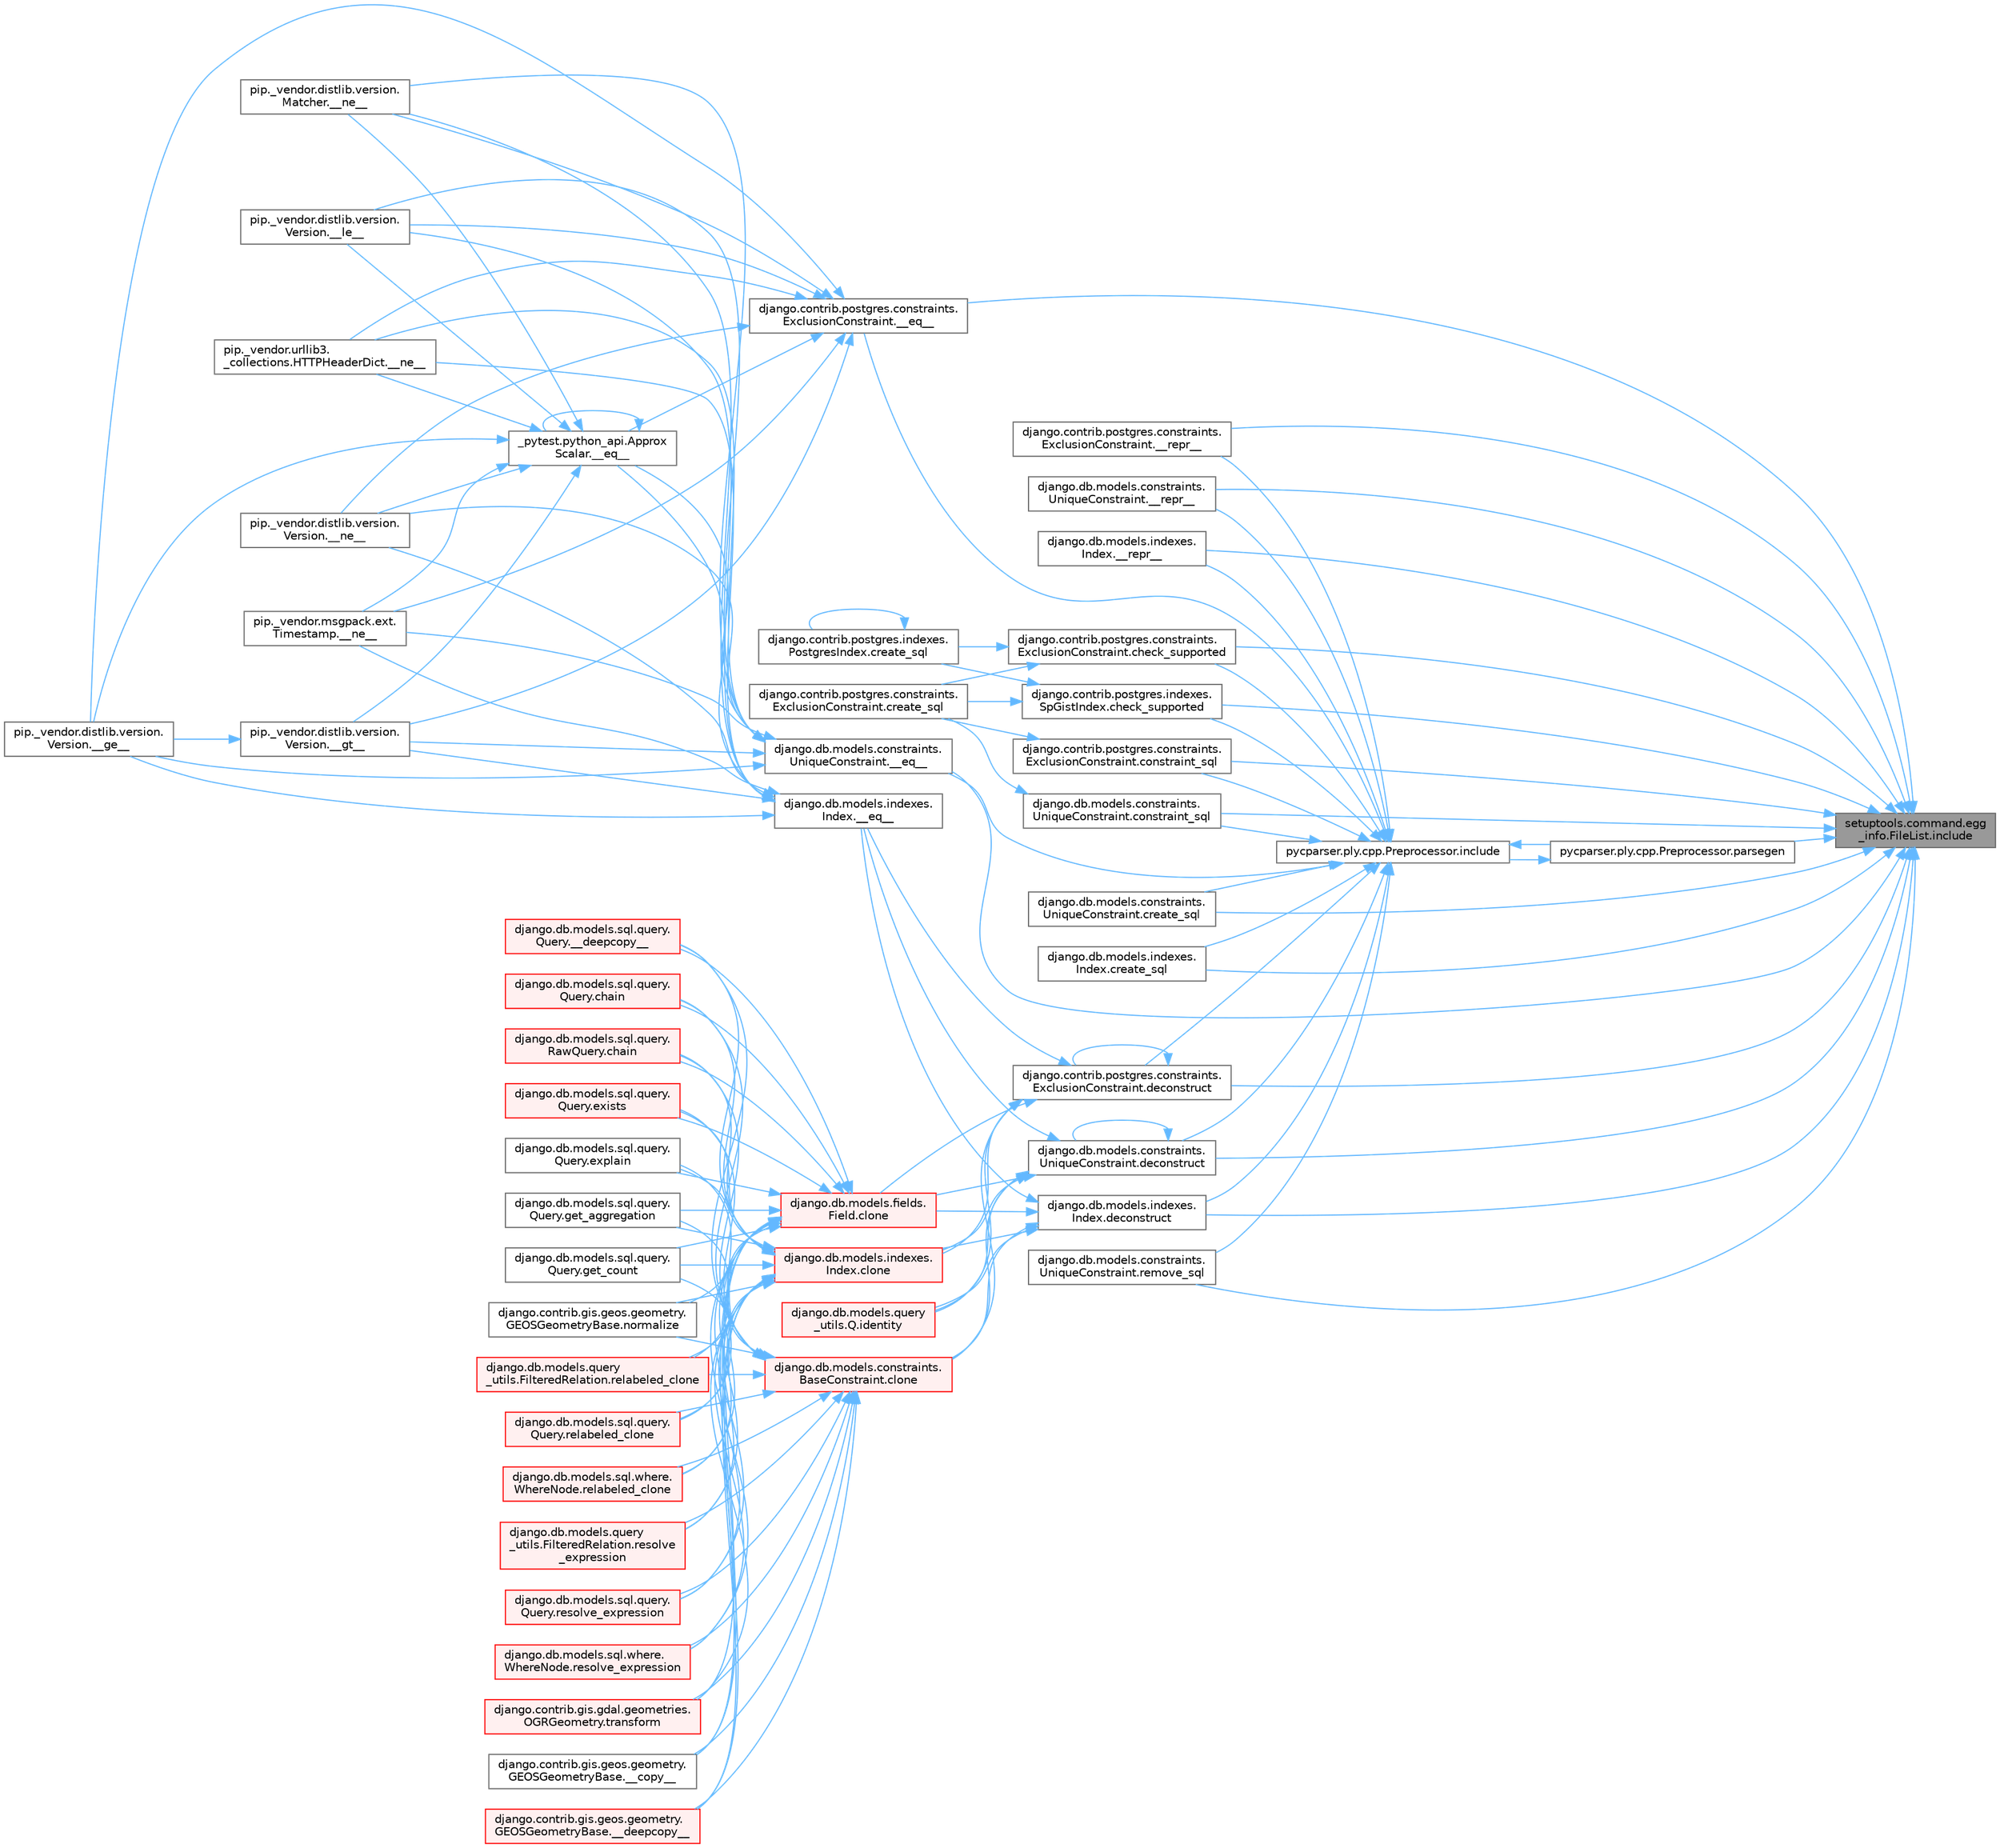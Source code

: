 digraph "setuptools.command.egg_info.FileList.include"
{
 // LATEX_PDF_SIZE
  bgcolor="transparent";
  edge [fontname=Helvetica,fontsize=10,labelfontname=Helvetica,labelfontsize=10];
  node [fontname=Helvetica,fontsize=10,shape=box,height=0.2,width=0.4];
  rankdir="RL";
  Node1 [id="Node000001",label="setuptools.command.egg\l_info.FileList.include",height=0.2,width=0.4,color="gray40", fillcolor="grey60", style="filled", fontcolor="black",tooltip=" "];
  Node1 -> Node2 [id="edge1_Node000001_Node000002",dir="back",color="steelblue1",style="solid",tooltip=" "];
  Node2 [id="Node000002",label="django.contrib.postgres.constraints.\lExclusionConstraint.__eq__",height=0.2,width=0.4,color="grey40", fillcolor="white", style="filled",URL="$classdjango_1_1contrib_1_1postgres_1_1constraints_1_1_exclusion_constraint.html#af496d048323e51177e1239475f9fe47c",tooltip=" "];
  Node2 -> Node3 [id="edge2_Node000002_Node000003",dir="back",color="steelblue1",style="solid",tooltip=" "];
  Node3 [id="Node000003",label="_pytest.python_api.Approx\lScalar.__eq__",height=0.2,width=0.4,color="grey40", fillcolor="white", style="filled",URL="$class__pytest_1_1python__api_1_1_approx_scalar.html#af4601ee4ca7409927f88c83ebfc3d923",tooltip=" "];
  Node3 -> Node3 [id="edge3_Node000003_Node000003",dir="back",color="steelblue1",style="solid",tooltip=" "];
  Node3 -> Node4 [id="edge4_Node000003_Node000004",dir="back",color="steelblue1",style="solid",tooltip=" "];
  Node4 [id="Node000004",label="pip._vendor.distlib.version.\lVersion.__ge__",height=0.2,width=0.4,color="grey40", fillcolor="white", style="filled",URL="$classpip_1_1__vendor_1_1distlib_1_1version_1_1_version.html#aa6b7b889cebc687ddb5ed9040d01b1ec",tooltip=" "];
  Node3 -> Node5 [id="edge5_Node000003_Node000005",dir="back",color="steelblue1",style="solid",tooltip=" "];
  Node5 [id="Node000005",label="pip._vendor.distlib.version.\lVersion.__gt__",height=0.2,width=0.4,color="grey40", fillcolor="white", style="filled",URL="$classpip_1_1__vendor_1_1distlib_1_1version_1_1_version.html#a51cf0c8da1bb6829173ff6861b10cb5f",tooltip=" "];
  Node5 -> Node4 [id="edge6_Node000005_Node000004",dir="back",color="steelblue1",style="solid",tooltip=" "];
  Node3 -> Node6 [id="edge7_Node000003_Node000006",dir="back",color="steelblue1",style="solid",tooltip=" "];
  Node6 [id="Node000006",label="pip._vendor.distlib.version.\lVersion.__le__",height=0.2,width=0.4,color="grey40", fillcolor="white", style="filled",URL="$classpip_1_1__vendor_1_1distlib_1_1version_1_1_version.html#ae5e2c5d9b76377e286fcf92a382cbb8b",tooltip=" "];
  Node3 -> Node7 [id="edge8_Node000003_Node000007",dir="back",color="steelblue1",style="solid",tooltip=" "];
  Node7 [id="Node000007",label="pip._vendor.distlib.version.\lMatcher.__ne__",height=0.2,width=0.4,color="grey40", fillcolor="white", style="filled",URL="$classpip_1_1__vendor_1_1distlib_1_1version_1_1_matcher.html#a24f8f8a4686bff3018fee5d22f4e02f1",tooltip=" "];
  Node3 -> Node8 [id="edge9_Node000003_Node000008",dir="back",color="steelblue1",style="solid",tooltip=" "];
  Node8 [id="Node000008",label="pip._vendor.distlib.version.\lVersion.__ne__",height=0.2,width=0.4,color="grey40", fillcolor="white", style="filled",URL="$classpip_1_1__vendor_1_1distlib_1_1version_1_1_version.html#aea3cdf6db007318ab1a2e8d144e2a4a1",tooltip=" "];
  Node3 -> Node9 [id="edge10_Node000003_Node000009",dir="back",color="steelblue1",style="solid",tooltip=" "];
  Node9 [id="Node000009",label="pip._vendor.msgpack.ext.\lTimestamp.__ne__",height=0.2,width=0.4,color="grey40", fillcolor="white", style="filled",URL="$classpip_1_1__vendor_1_1msgpack_1_1ext_1_1_timestamp.html#ac38b8cada8075f7a1133b06bc99b2317",tooltip=" "];
  Node3 -> Node10 [id="edge11_Node000003_Node000010",dir="back",color="steelblue1",style="solid",tooltip=" "];
  Node10 [id="Node000010",label="pip._vendor.urllib3.\l_collections.HTTPHeaderDict.__ne__",height=0.2,width=0.4,color="grey40", fillcolor="white", style="filled",URL="$classpip_1_1__vendor_1_1urllib3_1_1__collections_1_1_h_t_t_p_header_dict.html#aa7766a9499d33160a1258e140e35a806",tooltip=" "];
  Node2 -> Node4 [id="edge12_Node000002_Node000004",dir="back",color="steelblue1",style="solid",tooltip=" "];
  Node2 -> Node5 [id="edge13_Node000002_Node000005",dir="back",color="steelblue1",style="solid",tooltip=" "];
  Node2 -> Node6 [id="edge14_Node000002_Node000006",dir="back",color="steelblue1",style="solid",tooltip=" "];
  Node2 -> Node7 [id="edge15_Node000002_Node000007",dir="back",color="steelblue1",style="solid",tooltip=" "];
  Node2 -> Node8 [id="edge16_Node000002_Node000008",dir="back",color="steelblue1",style="solid",tooltip=" "];
  Node2 -> Node9 [id="edge17_Node000002_Node000009",dir="back",color="steelblue1",style="solid",tooltip=" "];
  Node2 -> Node10 [id="edge18_Node000002_Node000010",dir="back",color="steelblue1",style="solid",tooltip=" "];
  Node1 -> Node11 [id="edge19_Node000001_Node000011",dir="back",color="steelblue1",style="solid",tooltip=" "];
  Node11 [id="Node000011",label="django.db.models.constraints.\lUniqueConstraint.__eq__",height=0.2,width=0.4,color="grey40", fillcolor="white", style="filled",URL="$classdjango_1_1db_1_1models_1_1constraints_1_1_unique_constraint.html#a1a877e5c6def4673a480b3fd44e3ad19",tooltip=" "];
  Node11 -> Node3 [id="edge20_Node000011_Node000003",dir="back",color="steelblue1",style="solid",tooltip=" "];
  Node11 -> Node4 [id="edge21_Node000011_Node000004",dir="back",color="steelblue1",style="solid",tooltip=" "];
  Node11 -> Node5 [id="edge22_Node000011_Node000005",dir="back",color="steelblue1",style="solid",tooltip=" "];
  Node11 -> Node6 [id="edge23_Node000011_Node000006",dir="back",color="steelblue1",style="solid",tooltip=" "];
  Node11 -> Node7 [id="edge24_Node000011_Node000007",dir="back",color="steelblue1",style="solid",tooltip=" "];
  Node11 -> Node8 [id="edge25_Node000011_Node000008",dir="back",color="steelblue1",style="solid",tooltip=" "];
  Node11 -> Node9 [id="edge26_Node000011_Node000009",dir="back",color="steelblue1",style="solid",tooltip=" "];
  Node11 -> Node10 [id="edge27_Node000011_Node000010",dir="back",color="steelblue1",style="solid",tooltip=" "];
  Node1 -> Node12 [id="edge28_Node000001_Node000012",dir="back",color="steelblue1",style="solid",tooltip=" "];
  Node12 [id="Node000012",label="django.contrib.postgres.constraints.\lExclusionConstraint.__repr__",height=0.2,width=0.4,color="grey40", fillcolor="white", style="filled",URL="$classdjango_1_1contrib_1_1postgres_1_1constraints_1_1_exclusion_constraint.html#a0771594ced240daa3e783f821d28adb5",tooltip=" "];
  Node1 -> Node13 [id="edge29_Node000001_Node000013",dir="back",color="steelblue1",style="solid",tooltip=" "];
  Node13 [id="Node000013",label="django.db.models.constraints.\lUniqueConstraint.__repr__",height=0.2,width=0.4,color="grey40", fillcolor="white", style="filled",URL="$classdjango_1_1db_1_1models_1_1constraints_1_1_unique_constraint.html#a182454ed288d36d2033f34e2442e63b6",tooltip=" "];
  Node1 -> Node14 [id="edge30_Node000001_Node000014",dir="back",color="steelblue1",style="solid",tooltip=" "];
  Node14 [id="Node000014",label="django.db.models.indexes.\lIndex.__repr__",height=0.2,width=0.4,color="grey40", fillcolor="white", style="filled",URL="$classdjango_1_1db_1_1models_1_1indexes_1_1_index.html#a491779817a13ed7b81a3fa01cb34b2c6",tooltip=" "];
  Node1 -> Node15 [id="edge31_Node000001_Node000015",dir="back",color="steelblue1",style="solid",tooltip=" "];
  Node15 [id="Node000015",label="django.contrib.postgres.constraints.\lExclusionConstraint.check_supported",height=0.2,width=0.4,color="grey40", fillcolor="white", style="filled",URL="$classdjango_1_1contrib_1_1postgres_1_1constraints_1_1_exclusion_constraint.html#afce44af1fdf188bca4592f852eb897c3",tooltip=" "];
  Node15 -> Node16 [id="edge32_Node000015_Node000016",dir="back",color="steelblue1",style="solid",tooltip=" "];
  Node16 [id="Node000016",label="django.contrib.postgres.constraints.\lExclusionConstraint.create_sql",height=0.2,width=0.4,color="grey40", fillcolor="white", style="filled",URL="$classdjango_1_1contrib_1_1postgres_1_1constraints_1_1_exclusion_constraint.html#a491aa9fcecb71b800a51e96a00892078",tooltip=" "];
  Node15 -> Node17 [id="edge33_Node000015_Node000017",dir="back",color="steelblue1",style="solid",tooltip=" "];
  Node17 [id="Node000017",label="django.contrib.postgres.indexes.\lPostgresIndex.create_sql",height=0.2,width=0.4,color="grey40", fillcolor="white", style="filled",URL="$classdjango_1_1contrib_1_1postgres_1_1indexes_1_1_postgres_index.html#aca4fb7bbfc0ddbcbbb35f50aeb275adc",tooltip=" "];
  Node17 -> Node17 [id="edge34_Node000017_Node000017",dir="back",color="steelblue1",style="solid",tooltip=" "];
  Node1 -> Node18 [id="edge35_Node000001_Node000018",dir="back",color="steelblue1",style="solid",tooltip=" "];
  Node18 [id="Node000018",label="django.contrib.postgres.indexes.\lSpGistIndex.check_supported",height=0.2,width=0.4,color="grey40", fillcolor="white", style="filled",URL="$classdjango_1_1contrib_1_1postgres_1_1indexes_1_1_sp_gist_index.html#aa2d05c1b3c304ae928ef271c01011447",tooltip=" "];
  Node18 -> Node16 [id="edge36_Node000018_Node000016",dir="back",color="steelblue1",style="solid",tooltip=" "];
  Node18 -> Node17 [id="edge37_Node000018_Node000017",dir="back",color="steelblue1",style="solid",tooltip=" "];
  Node1 -> Node19 [id="edge38_Node000001_Node000019",dir="back",color="steelblue1",style="solid",tooltip=" "];
  Node19 [id="Node000019",label="django.contrib.postgres.constraints.\lExclusionConstraint.constraint_sql",height=0.2,width=0.4,color="grey40", fillcolor="white", style="filled",URL="$classdjango_1_1contrib_1_1postgres_1_1constraints_1_1_exclusion_constraint.html#a9c7786d94df04c688d948011958a68c1",tooltip=" "];
  Node19 -> Node16 [id="edge39_Node000019_Node000016",dir="back",color="steelblue1",style="solid",tooltip=" "];
  Node1 -> Node20 [id="edge40_Node000001_Node000020",dir="back",color="steelblue1",style="solid",tooltip=" "];
  Node20 [id="Node000020",label="django.db.models.constraints.\lUniqueConstraint.constraint_sql",height=0.2,width=0.4,color="grey40", fillcolor="white", style="filled",URL="$classdjango_1_1db_1_1models_1_1constraints_1_1_unique_constraint.html#ad8e91d3d3fb576b5000de9908877754d",tooltip=" "];
  Node20 -> Node16 [id="edge41_Node000020_Node000016",dir="back",color="steelblue1",style="solid",tooltip=" "];
  Node1 -> Node21 [id="edge42_Node000001_Node000021",dir="back",color="steelblue1",style="solid",tooltip=" "];
  Node21 [id="Node000021",label="django.db.models.constraints.\lUniqueConstraint.create_sql",height=0.2,width=0.4,color="grey40", fillcolor="white", style="filled",URL="$classdjango_1_1db_1_1models_1_1constraints_1_1_unique_constraint.html#ad0cc45d12329073fac8ae7b419a34cae",tooltip=" "];
  Node1 -> Node22 [id="edge43_Node000001_Node000022",dir="back",color="steelblue1",style="solid",tooltip=" "];
  Node22 [id="Node000022",label="django.db.models.indexes.\lIndex.create_sql",height=0.2,width=0.4,color="grey40", fillcolor="white", style="filled",URL="$classdjango_1_1db_1_1models_1_1indexes_1_1_index.html#a7e8410dc834fe4215a58d075ccddd399",tooltip=" "];
  Node1 -> Node23 [id="edge44_Node000001_Node000023",dir="back",color="steelblue1",style="solid",tooltip=" "];
  Node23 [id="Node000023",label="django.contrib.postgres.constraints.\lExclusionConstraint.deconstruct",height=0.2,width=0.4,color="grey40", fillcolor="white", style="filled",URL="$classdjango_1_1contrib_1_1postgres_1_1constraints_1_1_exclusion_constraint.html#ad7f2b1013a1aeb3f6e584282ead19dfb",tooltip=" "];
  Node23 -> Node24 [id="edge45_Node000023_Node000024",dir="back",color="steelblue1",style="solid",tooltip=" "];
  Node24 [id="Node000024",label="django.db.models.indexes.\lIndex.__eq__",height=0.2,width=0.4,color="grey40", fillcolor="white", style="filled",URL="$classdjango_1_1db_1_1models_1_1indexes_1_1_index.html#a610477616672fd35272d94ba513c1496",tooltip=" "];
  Node24 -> Node3 [id="edge46_Node000024_Node000003",dir="back",color="steelblue1",style="solid",tooltip=" "];
  Node24 -> Node4 [id="edge47_Node000024_Node000004",dir="back",color="steelblue1",style="solid",tooltip=" "];
  Node24 -> Node5 [id="edge48_Node000024_Node000005",dir="back",color="steelblue1",style="solid",tooltip=" "];
  Node24 -> Node6 [id="edge49_Node000024_Node000006",dir="back",color="steelblue1",style="solid",tooltip=" "];
  Node24 -> Node7 [id="edge50_Node000024_Node000007",dir="back",color="steelblue1",style="solid",tooltip=" "];
  Node24 -> Node8 [id="edge51_Node000024_Node000008",dir="back",color="steelblue1",style="solid",tooltip=" "];
  Node24 -> Node9 [id="edge52_Node000024_Node000009",dir="back",color="steelblue1",style="solid",tooltip=" "];
  Node24 -> Node10 [id="edge53_Node000024_Node000010",dir="back",color="steelblue1",style="solid",tooltip=" "];
  Node23 -> Node25 [id="edge54_Node000023_Node000025",dir="back",color="steelblue1",style="solid",tooltip=" "];
  Node25 [id="Node000025",label="django.db.models.constraints.\lBaseConstraint.clone",height=0.2,width=0.4,color="red", fillcolor="#FFF0F0", style="filled",URL="$classdjango_1_1db_1_1models_1_1constraints_1_1_base_constraint.html#a0f02e73d4209006f6317758e83ccf8ac",tooltip=" "];
  Node25 -> Node26 [id="edge55_Node000025_Node000026",dir="back",color="steelblue1",style="solid",tooltip=" "];
  Node26 [id="Node000026",label="django.contrib.gis.geos.geometry.\lGEOSGeometryBase.__copy__",height=0.2,width=0.4,color="grey40", fillcolor="white", style="filled",URL="$classdjango_1_1contrib_1_1gis_1_1geos_1_1geometry_1_1_g_e_o_s_geometry_base.html#ae0f85dbfd6e6e2dab4aa9dd295340b87",tooltip=" "];
  Node25 -> Node27 [id="edge56_Node000025_Node000027",dir="back",color="steelblue1",style="solid",tooltip=" "];
  Node27 [id="Node000027",label="django.contrib.gis.geos.geometry.\lGEOSGeometryBase.__deepcopy__",height=0.2,width=0.4,color="red", fillcolor="#FFF0F0", style="filled",URL="$classdjango_1_1contrib_1_1gis_1_1geos_1_1geometry_1_1_g_e_o_s_geometry_base.html#ac6f16be987e8c98b9ecb52ccb388c18c",tooltip=" "];
  Node25 -> Node317 [id="edge57_Node000025_Node000317",dir="back",color="steelblue1",style="solid",tooltip=" "];
  Node317 [id="Node000317",label="django.db.models.sql.query.\lQuery.__deepcopy__",height=0.2,width=0.4,color="red", fillcolor="#FFF0F0", style="filled",URL="$classdjango_1_1db_1_1models_1_1sql_1_1query_1_1_query.html#a03b0d1ca81a588c179694300577a5dde",tooltip=" "];
  Node25 -> Node318 [id="edge58_Node000025_Node000318",dir="back",color="steelblue1",style="solid",tooltip=" "];
  Node318 [id="Node000318",label="django.db.models.sql.query.\lQuery.chain",height=0.2,width=0.4,color="red", fillcolor="#FFF0F0", style="filled",URL="$classdjango_1_1db_1_1models_1_1sql_1_1query_1_1_query.html#aa3fe5320676d05bc24bd69dcfc785a8f",tooltip=" "];
  Node25 -> Node324 [id="edge59_Node000025_Node000324",dir="back",color="steelblue1",style="solid",tooltip=" "];
  Node324 [id="Node000324",label="django.db.models.sql.query.\lRawQuery.chain",height=0.2,width=0.4,color="red", fillcolor="#FFF0F0", style="filled",URL="$classdjango_1_1db_1_1models_1_1sql_1_1query_1_1_raw_query.html#a7fe9f8502e3420c0378f6edce01aa68b",tooltip=" "];
  Node25 -> Node325 [id="edge60_Node000025_Node000325",dir="back",color="steelblue1",style="solid",tooltip=" "];
  Node325 [id="Node000325",label="django.db.models.sql.query.\lQuery.exists",height=0.2,width=0.4,color="red", fillcolor="#FFF0F0", style="filled",URL="$classdjango_1_1db_1_1models_1_1sql_1_1query_1_1_query.html#ae5c8bc324c4badfdcba3d115464be353",tooltip=" "];
  Node25 -> Node463 [id="edge61_Node000025_Node000463",dir="back",color="steelblue1",style="solid",tooltip=" "];
  Node463 [id="Node000463",label="django.db.models.sql.query.\lQuery.explain",height=0.2,width=0.4,color="grey40", fillcolor="white", style="filled",URL="$classdjango_1_1db_1_1models_1_1sql_1_1query_1_1_query.html#a2017a64b53a6a8b184261899b21895e4",tooltip=" "];
  Node25 -> Node464 [id="edge62_Node000025_Node000464",dir="back",color="steelblue1",style="solid",tooltip=" "];
  Node464 [id="Node000464",label="django.db.models.sql.query.\lQuery.get_aggregation",height=0.2,width=0.4,color="grey40", fillcolor="white", style="filled",URL="$classdjango_1_1db_1_1models_1_1sql_1_1query_1_1_query.html#a838bcc369ee808b360b6ab68323868e0",tooltip=" "];
  Node25 -> Node465 [id="edge63_Node000025_Node000465",dir="back",color="steelblue1",style="solid",tooltip=" "];
  Node465 [id="Node000465",label="django.db.models.sql.query.\lQuery.get_count",height=0.2,width=0.4,color="grey40", fillcolor="white", style="filled",URL="$classdjango_1_1db_1_1models_1_1sql_1_1query_1_1_query.html#a4e6c10ea949b3a1c70851e0002656a09",tooltip=" "];
  Node25 -> Node466 [id="edge64_Node000025_Node000466",dir="back",color="steelblue1",style="solid",tooltip=" "];
  Node466 [id="Node000466",label="django.contrib.gis.geos.geometry.\lGEOSGeometryBase.normalize",height=0.2,width=0.4,color="grey40", fillcolor="white", style="filled",URL="$classdjango_1_1contrib_1_1gis_1_1geos_1_1geometry_1_1_g_e_o_s_geometry_base.html#a8aced8b6d5ffee28e6220e108d7fec9b",tooltip=" "];
  Node25 -> Node467 [id="edge65_Node000025_Node000467",dir="back",color="steelblue1",style="solid",tooltip=" "];
  Node467 [id="Node000467",label="django.db.models.query\l_utils.FilteredRelation.relabeled_clone",height=0.2,width=0.4,color="red", fillcolor="#FFF0F0", style="filled",URL="$classdjango_1_1db_1_1models_1_1query__utils_1_1_filtered_relation.html#a54721cf88cda04227bc9137fac94d470",tooltip=" "];
  Node25 -> Node470 [id="edge66_Node000025_Node000470",dir="back",color="steelblue1",style="solid",tooltip=" "];
  Node470 [id="Node000470",label="django.db.models.sql.query.\lQuery.relabeled_clone",height=0.2,width=0.4,color="red", fillcolor="#FFF0F0", style="filled",URL="$classdjango_1_1db_1_1models_1_1sql_1_1query_1_1_query.html#af280d6a64a9e44dd71caa13a91ccf716",tooltip=" "];
  Node25 -> Node473 [id="edge67_Node000025_Node000473",dir="back",color="steelblue1",style="solid",tooltip=" "];
  Node473 [id="Node000473",label="django.db.models.sql.where.\lWhereNode.relabeled_clone",height=0.2,width=0.4,color="red", fillcolor="#FFF0F0", style="filled",URL="$classdjango_1_1db_1_1models_1_1sql_1_1where_1_1_where_node.html#acb4f80fab7f4124b0f0e418442cec200",tooltip=" "];
  Node25 -> Node474 [id="edge68_Node000025_Node000474",dir="back",color="steelblue1",style="solid",tooltip=" "];
  Node474 [id="Node000474",label="django.db.models.query\l_utils.FilteredRelation.resolve\l_expression",height=0.2,width=0.4,color="red", fillcolor="#FFF0F0", style="filled",URL="$classdjango_1_1db_1_1models_1_1query__utils_1_1_filtered_relation.html#a3f24fb1b73679c55925f8e4dcd511536",tooltip=" "];
  Node25 -> Node1371 [id="edge69_Node000025_Node001371",dir="back",color="steelblue1",style="solid",tooltip=" "];
  Node1371 [id="Node001371",label="django.db.models.sql.query.\lQuery.resolve_expression",height=0.2,width=0.4,color="red", fillcolor="#FFF0F0", style="filled",URL="$classdjango_1_1db_1_1models_1_1sql_1_1query_1_1_query.html#a9f7253d9010a6f0082182c39b0255e52",tooltip=" "];
  Node25 -> Node1372 [id="edge70_Node000025_Node001372",dir="back",color="steelblue1",style="solid",tooltip=" "];
  Node1372 [id="Node001372",label="django.db.models.sql.where.\lWhereNode.resolve_expression",height=0.2,width=0.4,color="red", fillcolor="#FFF0F0", style="filled",URL="$classdjango_1_1db_1_1models_1_1sql_1_1where_1_1_where_node.html#a6c40a769daf4cf5e7eac05f3943d42e9",tooltip=" "];
  Node25 -> Node1373 [id="edge71_Node000025_Node001373",dir="back",color="steelblue1",style="solid",tooltip=" "];
  Node1373 [id="Node001373",label="django.contrib.gis.gdal.geometries.\lOGRGeometry.transform",height=0.2,width=0.4,color="red", fillcolor="#FFF0F0", style="filled",URL="$classdjango_1_1contrib_1_1gis_1_1gdal_1_1geometries_1_1_o_g_r_geometry.html#ab67a02e9a12ddd1da2a9bbe77efe3f93",tooltip=" "];
  Node23 -> Node460 [id="edge72_Node000023_Node000460",dir="back",color="steelblue1",style="solid",tooltip=" "];
  Node460 [id="Node000460",label="django.db.models.fields.\lField.clone",height=0.2,width=0.4,color="red", fillcolor="#FFF0F0", style="filled",URL="$classdjango_1_1db_1_1models_1_1fields_1_1_field.html#aeaf9d4a620ef742dbc6414393f549ee2",tooltip=" "];
  Node460 -> Node26 [id="edge73_Node000460_Node000026",dir="back",color="steelblue1",style="solid",tooltip=" "];
  Node460 -> Node27 [id="edge74_Node000460_Node000027",dir="back",color="steelblue1",style="solid",tooltip=" "];
  Node460 -> Node317 [id="edge75_Node000460_Node000317",dir="back",color="steelblue1",style="solid",tooltip=" "];
  Node460 -> Node318 [id="edge76_Node000460_Node000318",dir="back",color="steelblue1",style="solid",tooltip=" "];
  Node460 -> Node324 [id="edge77_Node000460_Node000324",dir="back",color="steelblue1",style="solid",tooltip=" "];
  Node460 -> Node325 [id="edge78_Node000460_Node000325",dir="back",color="steelblue1",style="solid",tooltip=" "];
  Node460 -> Node463 [id="edge79_Node000460_Node000463",dir="back",color="steelblue1",style="solid",tooltip=" "];
  Node460 -> Node464 [id="edge80_Node000460_Node000464",dir="back",color="steelblue1",style="solid",tooltip=" "];
  Node460 -> Node465 [id="edge81_Node000460_Node000465",dir="back",color="steelblue1",style="solid",tooltip=" "];
  Node460 -> Node466 [id="edge82_Node000460_Node000466",dir="back",color="steelblue1",style="solid",tooltip=" "];
  Node460 -> Node467 [id="edge83_Node000460_Node000467",dir="back",color="steelblue1",style="solid",tooltip=" "];
  Node460 -> Node470 [id="edge84_Node000460_Node000470",dir="back",color="steelblue1",style="solid",tooltip=" "];
  Node460 -> Node473 [id="edge85_Node000460_Node000473",dir="back",color="steelblue1",style="solid",tooltip=" "];
  Node460 -> Node474 [id="edge86_Node000460_Node000474",dir="back",color="steelblue1",style="solid",tooltip=" "];
  Node460 -> Node1371 [id="edge87_Node000460_Node001371",dir="back",color="steelblue1",style="solid",tooltip=" "];
  Node460 -> Node1372 [id="edge88_Node000460_Node001372",dir="back",color="steelblue1",style="solid",tooltip=" "];
  Node460 -> Node1373 [id="edge89_Node000460_Node001373",dir="back",color="steelblue1",style="solid",tooltip=" "];
  Node23 -> Node462 [id="edge90_Node000023_Node000462",dir="back",color="steelblue1",style="solid",tooltip=" "];
  Node462 [id="Node000462",label="django.db.models.indexes.\lIndex.clone",height=0.2,width=0.4,color="red", fillcolor="#FFF0F0", style="filled",URL="$classdjango_1_1db_1_1models_1_1indexes_1_1_index.html#aeaccf659cbc1989e539625d16602541e",tooltip=" "];
  Node462 -> Node26 [id="edge91_Node000462_Node000026",dir="back",color="steelblue1",style="solid",tooltip=" "];
  Node462 -> Node27 [id="edge92_Node000462_Node000027",dir="back",color="steelblue1",style="solid",tooltip=" "];
  Node462 -> Node317 [id="edge93_Node000462_Node000317",dir="back",color="steelblue1",style="solid",tooltip=" "];
  Node462 -> Node318 [id="edge94_Node000462_Node000318",dir="back",color="steelblue1",style="solid",tooltip=" "];
  Node462 -> Node324 [id="edge95_Node000462_Node000324",dir="back",color="steelblue1",style="solid",tooltip=" "];
  Node462 -> Node325 [id="edge96_Node000462_Node000325",dir="back",color="steelblue1",style="solid",tooltip=" "];
  Node462 -> Node463 [id="edge97_Node000462_Node000463",dir="back",color="steelblue1",style="solid",tooltip=" "];
  Node462 -> Node464 [id="edge98_Node000462_Node000464",dir="back",color="steelblue1",style="solid",tooltip=" "];
  Node462 -> Node465 [id="edge99_Node000462_Node000465",dir="back",color="steelblue1",style="solid",tooltip=" "];
  Node462 -> Node466 [id="edge100_Node000462_Node000466",dir="back",color="steelblue1",style="solid",tooltip=" "];
  Node462 -> Node467 [id="edge101_Node000462_Node000467",dir="back",color="steelblue1",style="solid",tooltip=" "];
  Node462 -> Node470 [id="edge102_Node000462_Node000470",dir="back",color="steelblue1",style="solid",tooltip=" "];
  Node462 -> Node473 [id="edge103_Node000462_Node000473",dir="back",color="steelblue1",style="solid",tooltip=" "];
  Node462 -> Node474 [id="edge104_Node000462_Node000474",dir="back",color="steelblue1",style="solid",tooltip=" "];
  Node462 -> Node1371 [id="edge105_Node000462_Node001371",dir="back",color="steelblue1",style="solid",tooltip=" "];
  Node462 -> Node1372 [id="edge106_Node000462_Node001372",dir="back",color="steelblue1",style="solid",tooltip=" "];
  Node462 -> Node1373 [id="edge107_Node000462_Node001373",dir="back",color="steelblue1",style="solid",tooltip=" "];
  Node23 -> Node23 [id="edge108_Node000023_Node000023",dir="back",color="steelblue1",style="solid",tooltip=" "];
  Node23 -> Node919 [id="edge109_Node000023_Node000919",dir="back",color="steelblue1",style="solid",tooltip=" "];
  Node919 [id="Node000919",label="django.db.models.query\l_utils.Q.identity",height=0.2,width=0.4,color="red", fillcolor="#FFF0F0", style="filled",URL="$classdjango_1_1db_1_1models_1_1query__utils_1_1_q.html#a63129a45cd7e8fa8b4789ce076f445a3",tooltip=" "];
  Node1 -> Node459 [id="edge110_Node000001_Node000459",dir="back",color="steelblue1",style="solid",tooltip=" "];
  Node459 [id="Node000459",label="django.db.models.constraints.\lUniqueConstraint.deconstruct",height=0.2,width=0.4,color="grey40", fillcolor="white", style="filled",URL="$classdjango_1_1db_1_1models_1_1constraints_1_1_unique_constraint.html#a79dd632a14039b180b2b909fefcfce70",tooltip=" "];
  Node459 -> Node24 [id="edge111_Node000459_Node000024",dir="back",color="steelblue1",style="solid",tooltip=" "];
  Node459 -> Node25 [id="edge112_Node000459_Node000025",dir="back",color="steelblue1",style="solid",tooltip=" "];
  Node459 -> Node460 [id="edge113_Node000459_Node000460",dir="back",color="steelblue1",style="solid",tooltip=" "];
  Node459 -> Node462 [id="edge114_Node000459_Node000462",dir="back",color="steelblue1",style="solid",tooltip=" "];
  Node459 -> Node459 [id="edge115_Node000459_Node000459",dir="back",color="steelblue1",style="solid",tooltip=" "];
  Node459 -> Node919 [id="edge116_Node000459_Node000919",dir="back",color="steelblue1",style="solid",tooltip=" "];
  Node1 -> Node1721 [id="edge117_Node000001_Node001721",dir="back",color="steelblue1",style="solid",tooltip=" "];
  Node1721 [id="Node001721",label="django.db.models.indexes.\lIndex.deconstruct",height=0.2,width=0.4,color="grey40", fillcolor="white", style="filled",URL="$classdjango_1_1db_1_1models_1_1indexes_1_1_index.html#ad28ee8ce2b1da28df32f78ea1c2d9741",tooltip=" "];
  Node1721 -> Node24 [id="edge118_Node001721_Node000024",dir="back",color="steelblue1",style="solid",tooltip=" "];
  Node1721 -> Node25 [id="edge119_Node001721_Node000025",dir="back",color="steelblue1",style="solid",tooltip=" "];
  Node1721 -> Node460 [id="edge120_Node001721_Node000460",dir="back",color="steelblue1",style="solid",tooltip=" "];
  Node1721 -> Node462 [id="edge121_Node001721_Node000462",dir="back",color="steelblue1",style="solid",tooltip=" "];
  Node1721 -> Node919 [id="edge122_Node001721_Node000919",dir="back",color="steelblue1",style="solid",tooltip=" "];
  Node1 -> Node457 [id="edge123_Node000001_Node000457",dir="back",color="steelblue1",style="solid",tooltip=" "];
  Node457 [id="Node000457",label="pycparser.ply.cpp.Preprocessor.parsegen",height=0.2,width=0.4,color="grey40", fillcolor="white", style="filled",URL="$classpycparser_1_1ply_1_1cpp_1_1_preprocessor.html#aad71ed64ebab07f9eafb0b36f9108723",tooltip=" "];
  Node457 -> Node458 [id="edge124_Node000457_Node000458",dir="back",color="steelblue1",style="solid",tooltip=" "];
  Node458 [id="Node000458",label="pycparser.ply.cpp.Preprocessor.include",height=0.2,width=0.4,color="grey40", fillcolor="white", style="filled",URL="$classpycparser_1_1ply_1_1cpp_1_1_preprocessor.html#aa91b0516d72dcf45e3d21b35b84ea1e0",tooltip=" "];
  Node458 -> Node2 [id="edge125_Node000458_Node000002",dir="back",color="steelblue1",style="solid",tooltip=" "];
  Node458 -> Node11 [id="edge126_Node000458_Node000011",dir="back",color="steelblue1",style="solid",tooltip=" "];
  Node458 -> Node12 [id="edge127_Node000458_Node000012",dir="back",color="steelblue1",style="solid",tooltip=" "];
  Node458 -> Node13 [id="edge128_Node000458_Node000013",dir="back",color="steelblue1",style="solid",tooltip=" "];
  Node458 -> Node14 [id="edge129_Node000458_Node000014",dir="back",color="steelblue1",style="solid",tooltip=" "];
  Node458 -> Node15 [id="edge130_Node000458_Node000015",dir="back",color="steelblue1",style="solid",tooltip=" "];
  Node458 -> Node18 [id="edge131_Node000458_Node000018",dir="back",color="steelblue1",style="solid",tooltip=" "];
  Node458 -> Node19 [id="edge132_Node000458_Node000019",dir="back",color="steelblue1",style="solid",tooltip=" "];
  Node458 -> Node20 [id="edge133_Node000458_Node000020",dir="back",color="steelblue1",style="solid",tooltip=" "];
  Node458 -> Node21 [id="edge134_Node000458_Node000021",dir="back",color="steelblue1",style="solid",tooltip=" "];
  Node458 -> Node22 [id="edge135_Node000458_Node000022",dir="back",color="steelblue1",style="solid",tooltip=" "];
  Node458 -> Node23 [id="edge136_Node000458_Node000023",dir="back",color="steelblue1",style="solid",tooltip=" "];
  Node458 -> Node459 [id="edge137_Node000458_Node000459",dir="back",color="steelblue1",style="solid",tooltip=" "];
  Node458 -> Node1721 [id="edge138_Node000458_Node001721",dir="back",color="steelblue1",style="solid",tooltip=" "];
  Node458 -> Node457 [id="edge139_Node000458_Node000457",dir="back",color="steelblue1",style="solid",tooltip=" "];
  Node458 -> Node2252 [id="edge140_Node000458_Node002252",dir="back",color="steelblue1",style="solid",tooltip=" "];
  Node2252 [id="Node002252",label="django.db.models.constraints.\lUniqueConstraint.remove_sql",height=0.2,width=0.4,color="grey40", fillcolor="white", style="filled",URL="$classdjango_1_1db_1_1models_1_1constraints_1_1_unique_constraint.html#ab15414e4b19d874a865c00e01427dfd1",tooltip=" "];
  Node1 -> Node2252 [id="edge141_Node000001_Node002252",dir="back",color="steelblue1",style="solid",tooltip=" "];
}
